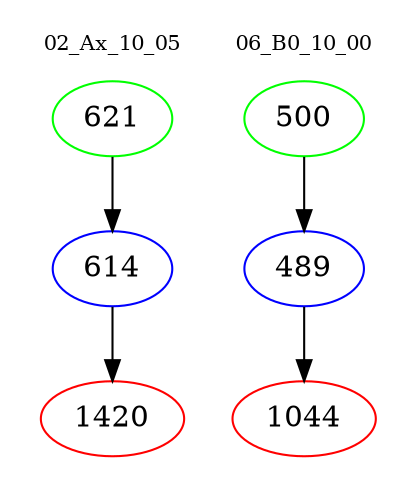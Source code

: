 digraph{
subgraph cluster_0 {
color = white
label = "02_Ax_10_05";
fontsize=10;
T0_621 [label="621", color="green"]
T0_621 -> T0_614 [color="black"]
T0_614 [label="614", color="blue"]
T0_614 -> T0_1420 [color="black"]
T0_1420 [label="1420", color="red"]
}
subgraph cluster_1 {
color = white
label = "06_B0_10_00";
fontsize=10;
T1_500 [label="500", color="green"]
T1_500 -> T1_489 [color="black"]
T1_489 [label="489", color="blue"]
T1_489 -> T1_1044 [color="black"]
T1_1044 [label="1044", color="red"]
}
}
